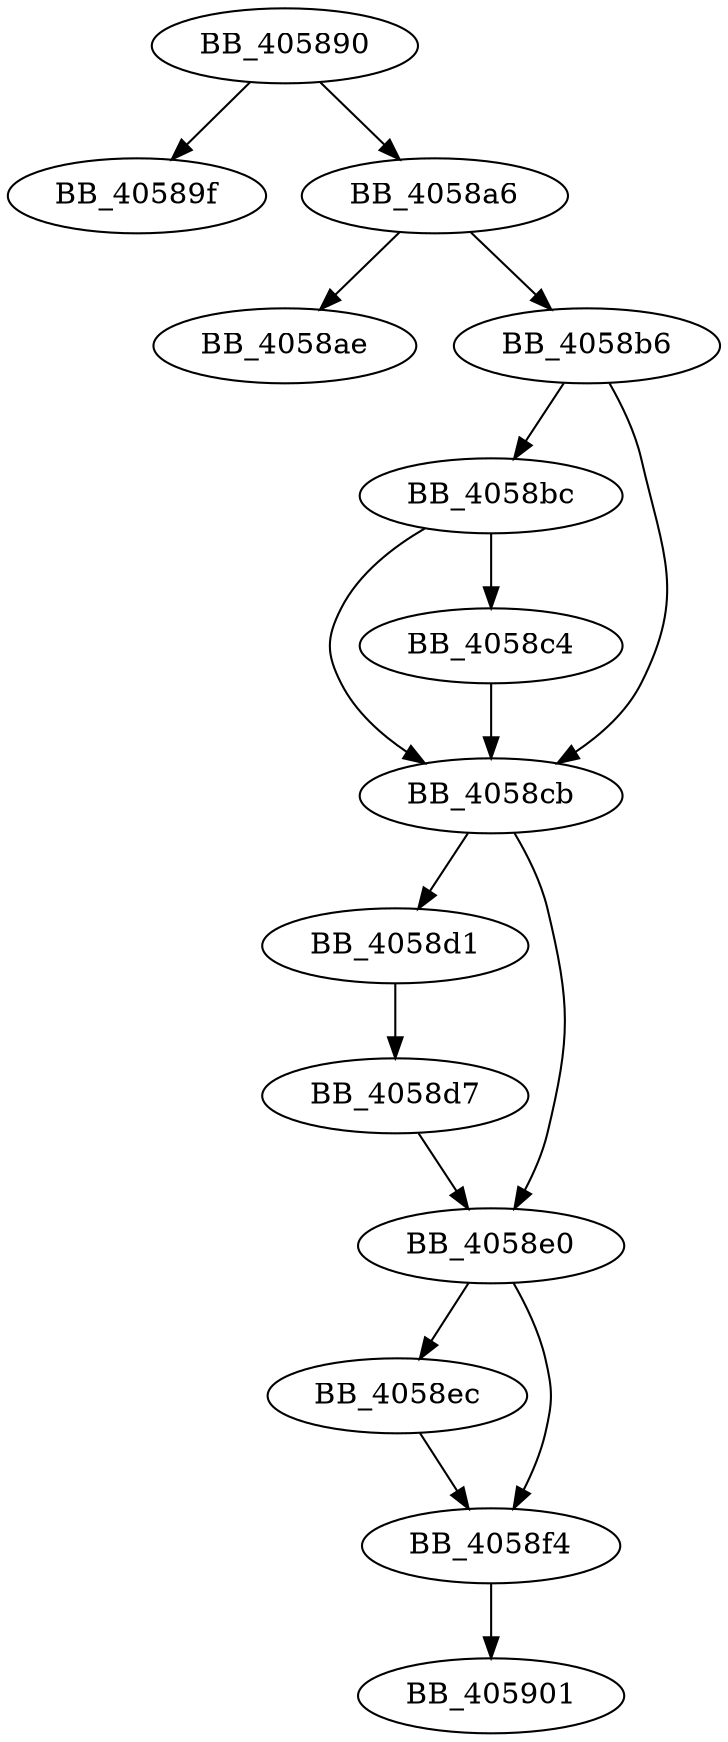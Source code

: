 DiGraph sub_405890{
BB_405890->BB_40589f
BB_405890->BB_4058a6
BB_4058a6->BB_4058ae
BB_4058a6->BB_4058b6
BB_4058b6->BB_4058bc
BB_4058b6->BB_4058cb
BB_4058bc->BB_4058c4
BB_4058bc->BB_4058cb
BB_4058c4->BB_4058cb
BB_4058cb->BB_4058d1
BB_4058cb->BB_4058e0
BB_4058d1->BB_4058d7
BB_4058d7->BB_4058e0
BB_4058e0->BB_4058ec
BB_4058e0->BB_4058f4
BB_4058ec->BB_4058f4
BB_4058f4->BB_405901
}
